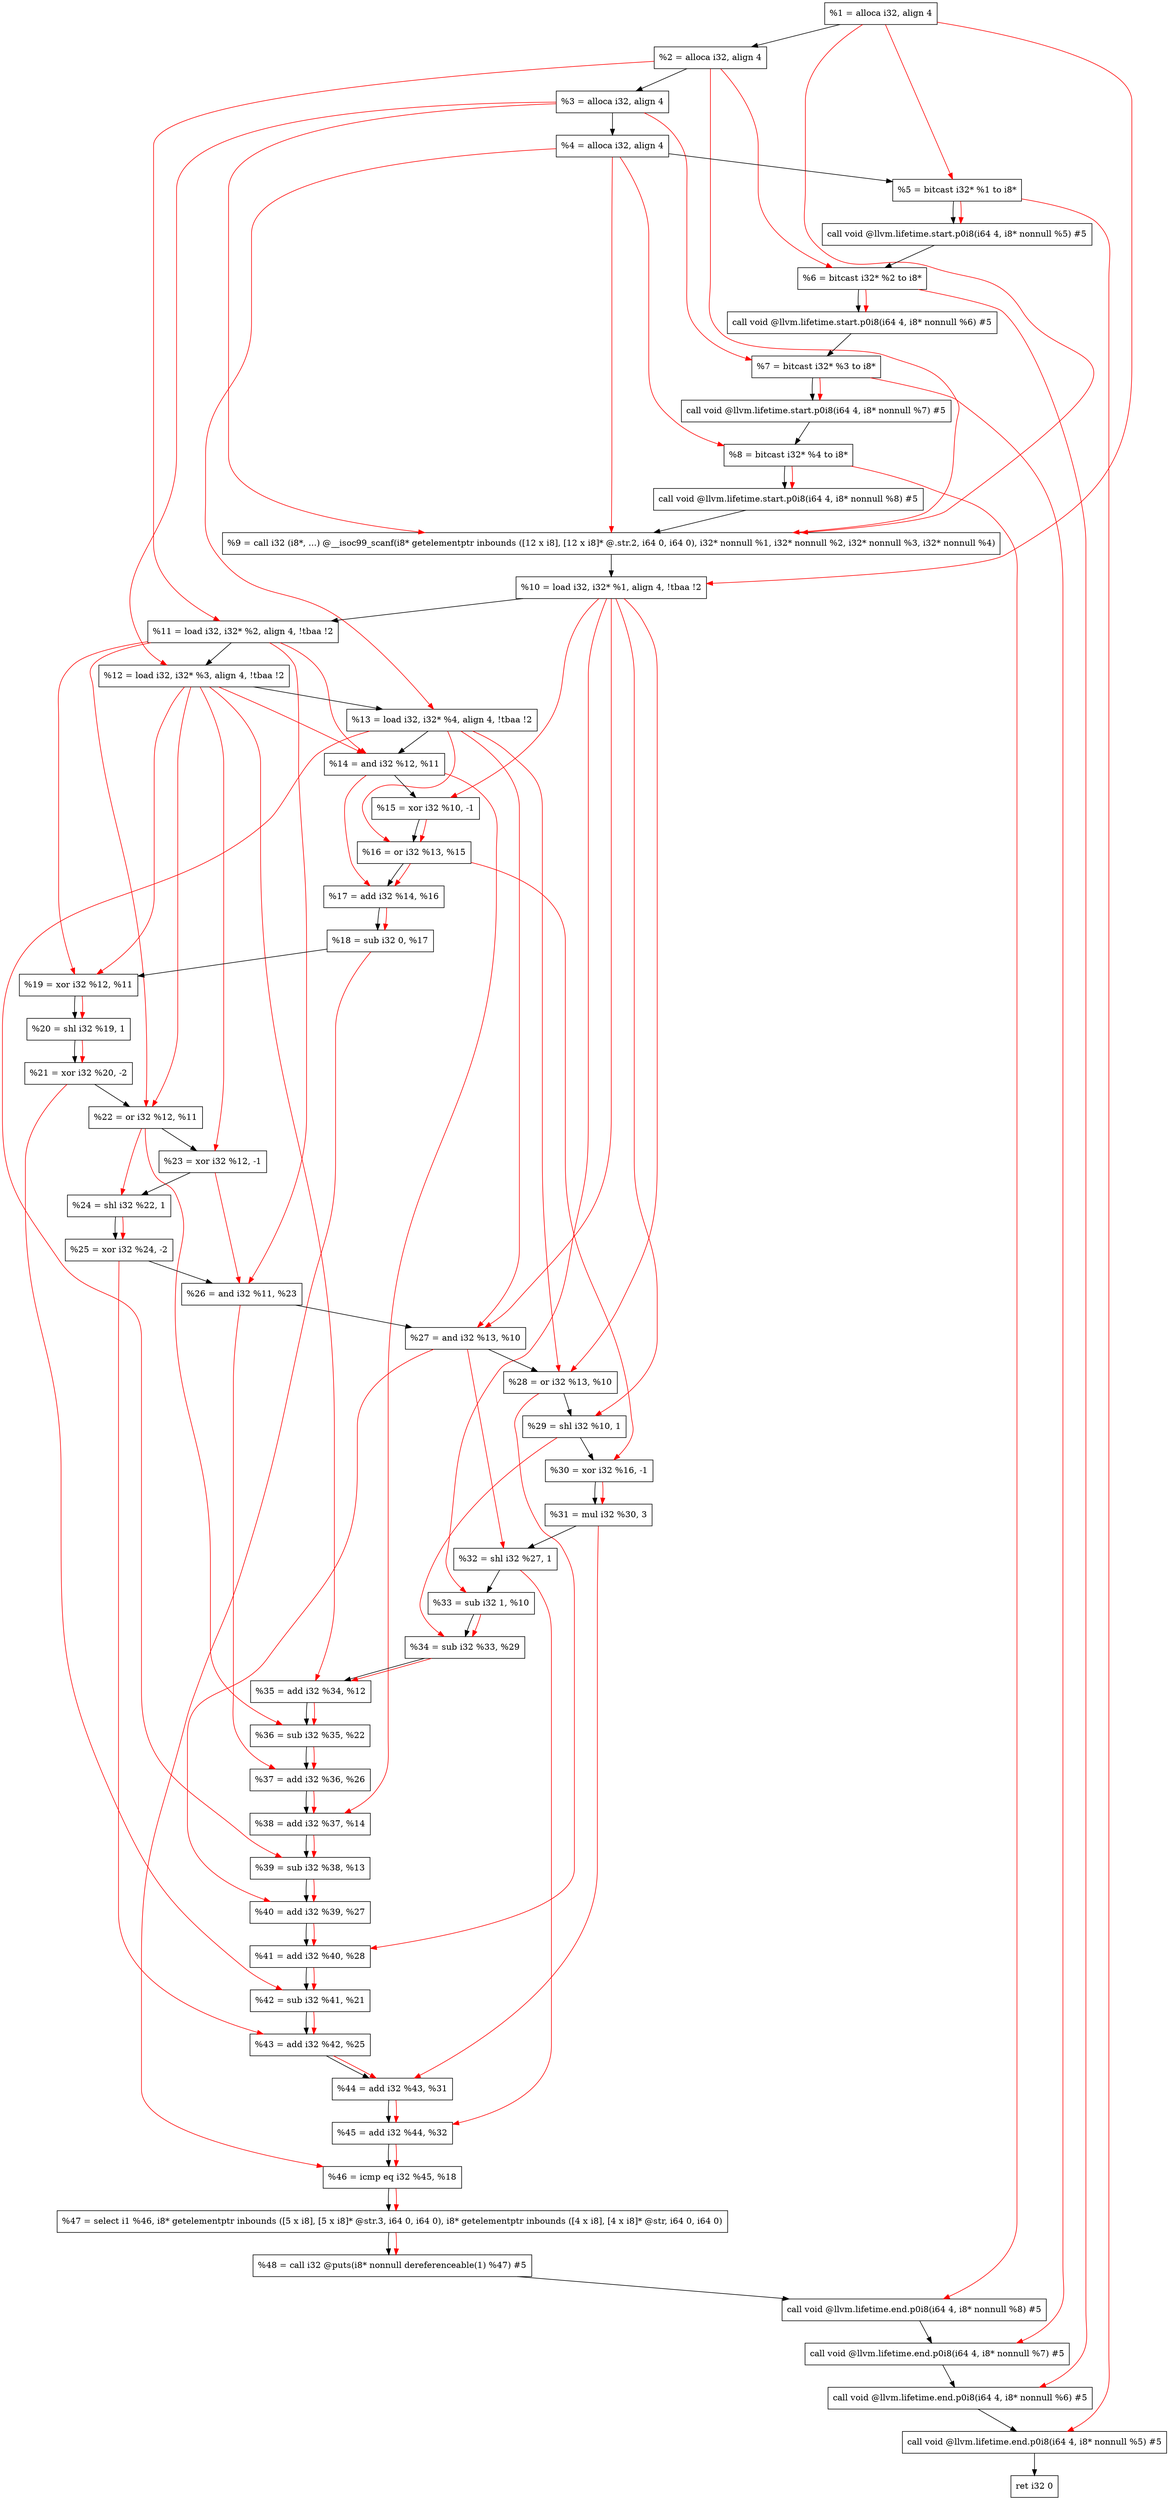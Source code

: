 digraph "DFG for'main' function" {
	Node0x13f7758[shape=record, label="  %1 = alloca i32, align 4"];
	Node0x13f77d8[shape=record, label="  %2 = alloca i32, align 4"];
	Node0x13f7868[shape=record, label="  %3 = alloca i32, align 4"];
	Node0x13f78c8[shape=record, label="  %4 = alloca i32, align 4"];
	Node0x13f7978[shape=record, label="  %5 = bitcast i32* %1 to i8*"];
	Node0x13f7da8[shape=record, label="  call void @llvm.lifetime.start.p0i8(i64 4, i8* nonnull %5) #5"];
	Node0x13f7e88[shape=record, label="  %6 = bitcast i32* %2 to i8*"];
	Node0x13f7f88[shape=record, label="  call void @llvm.lifetime.start.p0i8(i64 4, i8* nonnull %6) #5"];
	Node0x13f8048[shape=record, label="  %7 = bitcast i32* %3 to i8*"];
	Node0x13f80f8[shape=record, label="  call void @llvm.lifetime.start.p0i8(i64 4, i8* nonnull %7) #5"];
	Node0x13f81b8[shape=record, label="  %8 = bitcast i32* %4 to i8*"];
	Node0x13f8268[shape=record, label="  call void @llvm.lifetime.start.p0i8(i64 4, i8* nonnull %8) #5"];
	Node0x13f29f0[shape=record, label="  %9 = call i32 (i8*, ...) @__isoc99_scanf(i8* getelementptr inbounds ([12 x i8], [12 x i8]* @.str.2, i64 0, i64 0), i32* nonnull %1, i32* nonnull %2, i32* nonnull %3, i32* nonnull %4)"];
	Node0x13f8468[shape=record, label="  %10 = load i32, i32* %1, align 4, !tbaa !2"];
	Node0x13f93d8[shape=record, label="  %11 = load i32, i32* %2, align 4, !tbaa !2"];
	Node0x13f9a48[shape=record, label="  %12 = load i32, i32* %3, align 4, !tbaa !2"];
	Node0x13f9aa8[shape=record, label="  %13 = load i32, i32* %4, align 4, !tbaa !2"];
	Node0x13f9b20[shape=record, label="  %14 = and i32 %12, %11"];
	Node0x13f9b90[shape=record, label="  %15 = xor i32 %10, -1"];
	Node0x13f9c00[shape=record, label="  %16 = or i32 %13, %15"];
	Node0x13f9c70[shape=record, label="  %17 = add i32 %14, %16"];
	Node0x13f9ce0[shape=record, label="  %18 = sub i32 0, %17"];
	Node0x13f9d50[shape=record, label="  %19 = xor i32 %12, %11"];
	Node0x13f9dc0[shape=record, label="  %20 = shl i32 %19, 1"];
	Node0x13f9e30[shape=record, label="  %21 = xor i32 %20, -2"];
	Node0x13f9ea0[shape=record, label="  %22 = or i32 %12, %11"];
	Node0x13f9f10[shape=record, label="  %23 = xor i32 %12, -1"];
	Node0x13f9f80[shape=record, label="  %24 = shl i32 %22, 1"];
	Node0x13f9ff0[shape=record, label="  %25 = xor i32 %24, -2"];
	Node0x13fa060[shape=record, label="  %26 = and i32 %11, %23"];
	Node0x13fa0d0[shape=record, label="  %27 = and i32 %13, %10"];
	Node0x13fa140[shape=record, label="  %28 = or i32 %13, %10"];
	Node0x13fa1b0[shape=record, label="  %29 = shl i32 %10, 1"];
	Node0x13fa220[shape=record, label="  %30 = xor i32 %16, -1"];
	Node0x13fa290[shape=record, label="  %31 = mul i32 %30, 3"];
	Node0x13fa300[shape=record, label="  %32 = shl i32 %27, 1"];
	Node0x13fa370[shape=record, label="  %33 = sub i32 1, %10"];
	Node0x13fa3e0[shape=record, label="  %34 = sub i32 %33, %29"];
	Node0x13fa450[shape=record, label="  %35 = add i32 %34, %12"];
	Node0x13fa4c0[shape=record, label="  %36 = sub i32 %35, %22"];
	Node0x13fa530[shape=record, label="  %37 = add i32 %36, %26"];
	Node0x13fa5a0[shape=record, label="  %38 = add i32 %37, %14"];
	Node0x13fa610[shape=record, label="  %39 = sub i32 %38, %13"];
	Node0x13fa680[shape=record, label="  %40 = add i32 %39, %27"];
	Node0x13fa6f0[shape=record, label="  %41 = add i32 %40, %28"];
	Node0x13fa760[shape=record, label="  %42 = sub i32 %41, %21"];
	Node0x13fa7d0[shape=record, label="  %43 = add i32 %42, %25"];
	Node0x13fa840[shape=record, label="  %44 = add i32 %43, %31"];
	Node0x13fa8b0[shape=record, label="  %45 = add i32 %44, %32"];
	Node0x13fa920[shape=record, label="  %46 = icmp eq i32 %45, %18"];
	Node0x13978b8[shape=record, label="  %47 = select i1 %46, i8* getelementptr inbounds ([5 x i8], [5 x i8]* @str.3, i64 0, i64 0), i8* getelementptr inbounds ([4 x i8], [4 x i8]* @str, i64 0, i64 0)"];
	Node0x13fa9b0[shape=record, label="  %48 = call i32 @puts(i8* nonnull dereferenceable(1) %47) #5"];
	Node0x13fac58[shape=record, label="  call void @llvm.lifetime.end.p0i8(i64 4, i8* nonnull %8) #5"];
	Node0x13fadb8[shape=record, label="  call void @llvm.lifetime.end.p0i8(i64 4, i8* nonnull %7) #5"];
	Node0x13faec8[shape=record, label="  call void @llvm.lifetime.end.p0i8(i64 4, i8* nonnull %6) #5"];
	Node0x13fafd8[shape=record, label="  call void @llvm.lifetime.end.p0i8(i64 4, i8* nonnull %5) #5"];
	Node0x13fb098[shape=record, label="  ret i32 0"];
	Node0x13f7758 -> Node0x13f77d8;
	Node0x13f77d8 -> Node0x13f7868;
	Node0x13f7868 -> Node0x13f78c8;
	Node0x13f78c8 -> Node0x13f7978;
	Node0x13f7978 -> Node0x13f7da8;
	Node0x13f7da8 -> Node0x13f7e88;
	Node0x13f7e88 -> Node0x13f7f88;
	Node0x13f7f88 -> Node0x13f8048;
	Node0x13f8048 -> Node0x13f80f8;
	Node0x13f80f8 -> Node0x13f81b8;
	Node0x13f81b8 -> Node0x13f8268;
	Node0x13f8268 -> Node0x13f29f0;
	Node0x13f29f0 -> Node0x13f8468;
	Node0x13f8468 -> Node0x13f93d8;
	Node0x13f93d8 -> Node0x13f9a48;
	Node0x13f9a48 -> Node0x13f9aa8;
	Node0x13f9aa8 -> Node0x13f9b20;
	Node0x13f9b20 -> Node0x13f9b90;
	Node0x13f9b90 -> Node0x13f9c00;
	Node0x13f9c00 -> Node0x13f9c70;
	Node0x13f9c70 -> Node0x13f9ce0;
	Node0x13f9ce0 -> Node0x13f9d50;
	Node0x13f9d50 -> Node0x13f9dc0;
	Node0x13f9dc0 -> Node0x13f9e30;
	Node0x13f9e30 -> Node0x13f9ea0;
	Node0x13f9ea0 -> Node0x13f9f10;
	Node0x13f9f10 -> Node0x13f9f80;
	Node0x13f9f80 -> Node0x13f9ff0;
	Node0x13f9ff0 -> Node0x13fa060;
	Node0x13fa060 -> Node0x13fa0d0;
	Node0x13fa0d0 -> Node0x13fa140;
	Node0x13fa140 -> Node0x13fa1b0;
	Node0x13fa1b0 -> Node0x13fa220;
	Node0x13fa220 -> Node0x13fa290;
	Node0x13fa290 -> Node0x13fa300;
	Node0x13fa300 -> Node0x13fa370;
	Node0x13fa370 -> Node0x13fa3e0;
	Node0x13fa3e0 -> Node0x13fa450;
	Node0x13fa450 -> Node0x13fa4c0;
	Node0x13fa4c0 -> Node0x13fa530;
	Node0x13fa530 -> Node0x13fa5a0;
	Node0x13fa5a0 -> Node0x13fa610;
	Node0x13fa610 -> Node0x13fa680;
	Node0x13fa680 -> Node0x13fa6f0;
	Node0x13fa6f0 -> Node0x13fa760;
	Node0x13fa760 -> Node0x13fa7d0;
	Node0x13fa7d0 -> Node0x13fa840;
	Node0x13fa840 -> Node0x13fa8b0;
	Node0x13fa8b0 -> Node0x13fa920;
	Node0x13fa920 -> Node0x13978b8;
	Node0x13978b8 -> Node0x13fa9b0;
	Node0x13fa9b0 -> Node0x13fac58;
	Node0x13fac58 -> Node0x13fadb8;
	Node0x13fadb8 -> Node0x13faec8;
	Node0x13faec8 -> Node0x13fafd8;
	Node0x13fafd8 -> Node0x13fb098;
edge [color=red]
	Node0x13f7758 -> Node0x13f7978;
	Node0x13f7978 -> Node0x13f7da8;
	Node0x13f77d8 -> Node0x13f7e88;
	Node0x13f7e88 -> Node0x13f7f88;
	Node0x13f7868 -> Node0x13f8048;
	Node0x13f8048 -> Node0x13f80f8;
	Node0x13f78c8 -> Node0x13f81b8;
	Node0x13f81b8 -> Node0x13f8268;
	Node0x13f7758 -> Node0x13f29f0;
	Node0x13f77d8 -> Node0x13f29f0;
	Node0x13f7868 -> Node0x13f29f0;
	Node0x13f78c8 -> Node0x13f29f0;
	Node0x13f7758 -> Node0x13f8468;
	Node0x13f77d8 -> Node0x13f93d8;
	Node0x13f7868 -> Node0x13f9a48;
	Node0x13f78c8 -> Node0x13f9aa8;
	Node0x13f9a48 -> Node0x13f9b20;
	Node0x13f93d8 -> Node0x13f9b20;
	Node0x13f8468 -> Node0x13f9b90;
	Node0x13f9aa8 -> Node0x13f9c00;
	Node0x13f9b90 -> Node0x13f9c00;
	Node0x13f9b20 -> Node0x13f9c70;
	Node0x13f9c00 -> Node0x13f9c70;
	Node0x13f9c70 -> Node0x13f9ce0;
	Node0x13f9a48 -> Node0x13f9d50;
	Node0x13f93d8 -> Node0x13f9d50;
	Node0x13f9d50 -> Node0x13f9dc0;
	Node0x13f9dc0 -> Node0x13f9e30;
	Node0x13f9a48 -> Node0x13f9ea0;
	Node0x13f93d8 -> Node0x13f9ea0;
	Node0x13f9a48 -> Node0x13f9f10;
	Node0x13f9ea0 -> Node0x13f9f80;
	Node0x13f9f80 -> Node0x13f9ff0;
	Node0x13f93d8 -> Node0x13fa060;
	Node0x13f9f10 -> Node0x13fa060;
	Node0x13f9aa8 -> Node0x13fa0d0;
	Node0x13f8468 -> Node0x13fa0d0;
	Node0x13f9aa8 -> Node0x13fa140;
	Node0x13f8468 -> Node0x13fa140;
	Node0x13f8468 -> Node0x13fa1b0;
	Node0x13f9c00 -> Node0x13fa220;
	Node0x13fa220 -> Node0x13fa290;
	Node0x13fa0d0 -> Node0x13fa300;
	Node0x13f8468 -> Node0x13fa370;
	Node0x13fa370 -> Node0x13fa3e0;
	Node0x13fa1b0 -> Node0x13fa3e0;
	Node0x13fa3e0 -> Node0x13fa450;
	Node0x13f9a48 -> Node0x13fa450;
	Node0x13fa450 -> Node0x13fa4c0;
	Node0x13f9ea0 -> Node0x13fa4c0;
	Node0x13fa4c0 -> Node0x13fa530;
	Node0x13fa060 -> Node0x13fa530;
	Node0x13fa530 -> Node0x13fa5a0;
	Node0x13f9b20 -> Node0x13fa5a0;
	Node0x13fa5a0 -> Node0x13fa610;
	Node0x13f9aa8 -> Node0x13fa610;
	Node0x13fa610 -> Node0x13fa680;
	Node0x13fa0d0 -> Node0x13fa680;
	Node0x13fa680 -> Node0x13fa6f0;
	Node0x13fa140 -> Node0x13fa6f0;
	Node0x13fa6f0 -> Node0x13fa760;
	Node0x13f9e30 -> Node0x13fa760;
	Node0x13fa760 -> Node0x13fa7d0;
	Node0x13f9ff0 -> Node0x13fa7d0;
	Node0x13fa7d0 -> Node0x13fa840;
	Node0x13fa290 -> Node0x13fa840;
	Node0x13fa840 -> Node0x13fa8b0;
	Node0x13fa300 -> Node0x13fa8b0;
	Node0x13fa8b0 -> Node0x13fa920;
	Node0x13f9ce0 -> Node0x13fa920;
	Node0x13fa920 -> Node0x13978b8;
	Node0x13978b8 -> Node0x13fa9b0;
	Node0x13f81b8 -> Node0x13fac58;
	Node0x13f8048 -> Node0x13fadb8;
	Node0x13f7e88 -> Node0x13faec8;
	Node0x13f7978 -> Node0x13fafd8;
}

